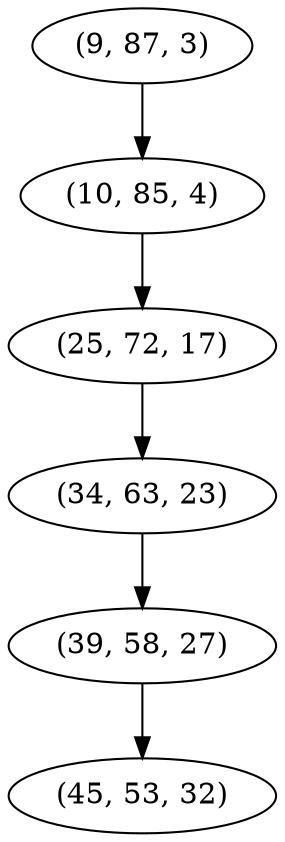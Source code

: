 digraph tree {
    "(9, 87, 3)";
    "(10, 85, 4)";
    "(25, 72, 17)";
    "(34, 63, 23)";
    "(39, 58, 27)";
    "(45, 53, 32)";
    "(9, 87, 3)" -> "(10, 85, 4)";
    "(10, 85, 4)" -> "(25, 72, 17)";
    "(25, 72, 17)" -> "(34, 63, 23)";
    "(34, 63, 23)" -> "(39, 58, 27)";
    "(39, 58, 27)" -> "(45, 53, 32)";
}
